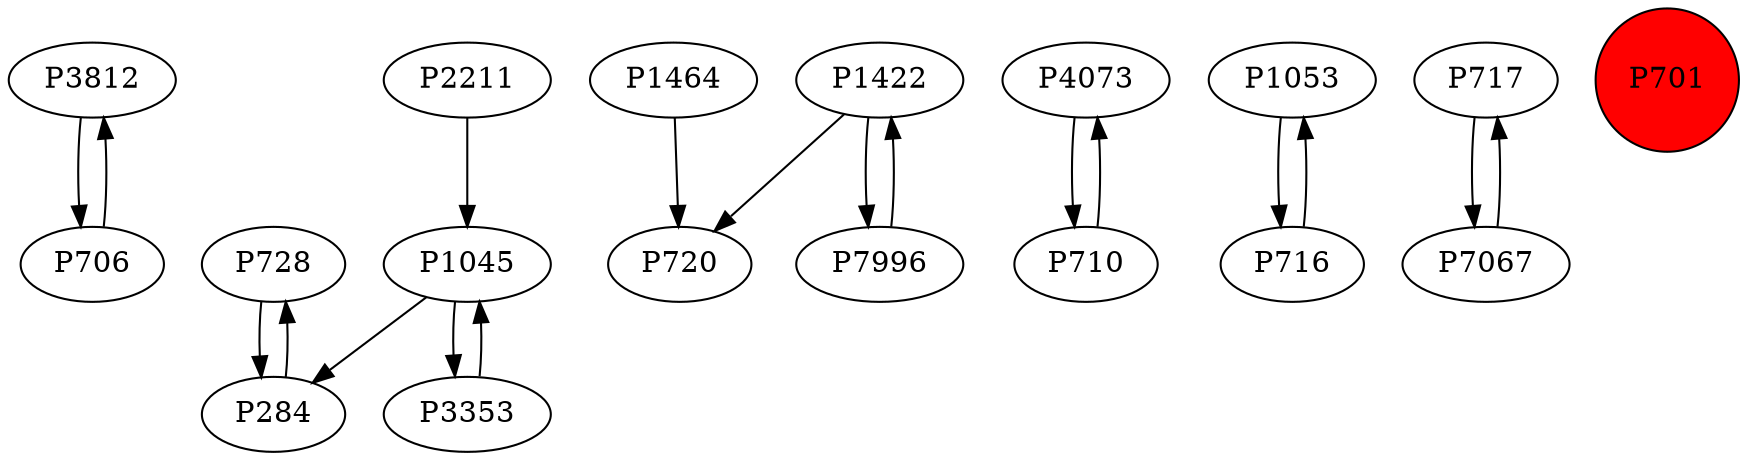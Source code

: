 digraph {
	P3812 -> P706
	P728 -> P284
	P1045 -> P3353
	P1045 -> P284
	P1464 -> P720
	P1422 -> P7996
	P4073 -> P710
	P1053 -> P716
	P710 -> P4073
	P706 -> P3812
	P717 -> P7067
	P7067 -> P717
	P7996 -> P1422
	P3353 -> P1045
	P284 -> P728
	P2211 -> P1045
	P716 -> P1053
	P1422 -> P720
	P701 [shape=circle]
	P701 [style=filled]
	P701 [fillcolor=red]
}